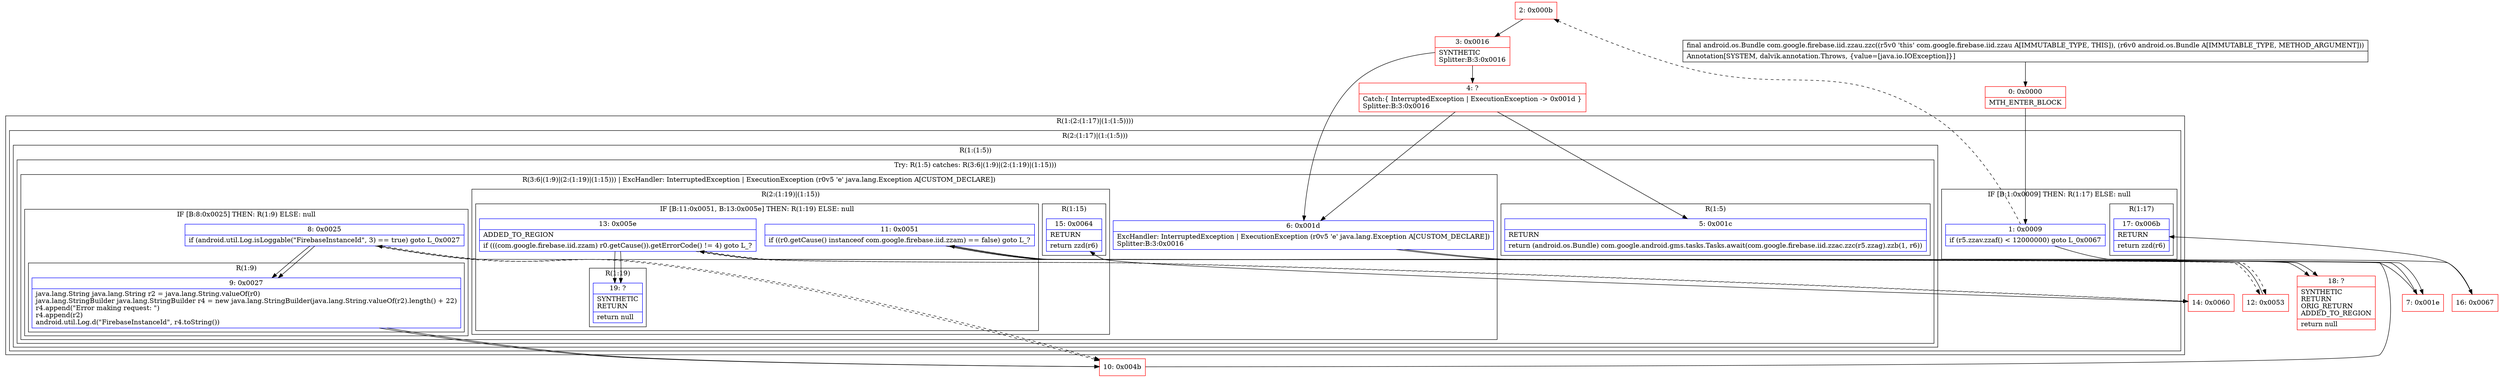 digraph "CFG forcom.google.firebase.iid.zzau.zzc(Landroid\/os\/Bundle;)Landroid\/os\/Bundle;" {
subgraph cluster_Region_677213410 {
label = "R(1:(2:(1:17)|(1:(1:5))))";
node [shape=record,color=blue];
subgraph cluster_Region_2059193563 {
label = "R(2:(1:17)|(1:(1:5)))";
node [shape=record,color=blue];
subgraph cluster_IfRegion_1512393653 {
label = "IF [B:1:0x0009] THEN: R(1:17) ELSE: null";
node [shape=record,color=blue];
Node_1 [shape=record,label="{1\:\ 0x0009|if (r5.zzav.zzaf() \< 12000000) goto L_0x0067\l}"];
subgraph cluster_Region_559908194 {
label = "R(1:17)";
node [shape=record,color=blue];
Node_17 [shape=record,label="{17\:\ 0x006b|RETURN\l|return zzd(r6)\l}"];
}
}
subgraph cluster_Region_1659248591 {
label = "R(1:(1:5))";
node [shape=record,color=blue];
subgraph cluster_TryCatchRegion_2124471644 {
label = "Try: R(1:5) catches: R(3:6|(1:9)|(2:(1:19)|(1:15)))";
node [shape=record,color=blue];
subgraph cluster_Region_245914078 {
label = "R(1:5)";
node [shape=record,color=blue];
Node_5 [shape=record,label="{5\:\ 0x001c|RETURN\l|return (android.os.Bundle) com.google.android.gms.tasks.Tasks.await(com.google.firebase.iid.zzac.zzc(r5.zzag).zzb(1, r6))\l}"];
}
subgraph cluster_Region_1392617980 {
label = "R(3:6|(1:9)|(2:(1:19)|(1:15))) | ExcHandler: InterruptedException \| ExecutionException (r0v5 'e' java.lang.Exception A[CUSTOM_DECLARE])\l";
node [shape=record,color=blue];
Node_6 [shape=record,label="{6\:\ 0x001d|ExcHandler: InterruptedException \| ExecutionException (r0v5 'e' java.lang.Exception A[CUSTOM_DECLARE])\lSplitter:B:3:0x0016\l}"];
subgraph cluster_IfRegion_21748788 {
label = "IF [B:8:0x0025] THEN: R(1:9) ELSE: null";
node [shape=record,color=blue];
Node_8 [shape=record,label="{8\:\ 0x0025|if (android.util.Log.isLoggable(\"FirebaseInstanceId\", 3) == true) goto L_0x0027\l}"];
subgraph cluster_Region_1830939664 {
label = "R(1:9)";
node [shape=record,color=blue];
Node_9 [shape=record,label="{9\:\ 0x0027|java.lang.String java.lang.String r2 = java.lang.String.valueOf(r0)\ljava.lang.StringBuilder java.lang.StringBuilder r4 = new java.lang.StringBuilder(java.lang.String.valueOf(r2).length() + 22)\lr4.append(\"Error making request: \")\lr4.append(r2)\landroid.util.Log.d(\"FirebaseInstanceId\", r4.toString())\l}"];
}
}
subgraph cluster_Region_2046405500 {
label = "R(2:(1:19)|(1:15))";
node [shape=record,color=blue];
subgraph cluster_IfRegion_894663476 {
label = "IF [B:11:0x0051, B:13:0x005e] THEN: R(1:19) ELSE: null";
node [shape=record,color=blue];
Node_11 [shape=record,label="{11\:\ 0x0051|if ((r0.getCause() instanceof com.google.firebase.iid.zzam) == false) goto L_?\l}"];
Node_13 [shape=record,label="{13\:\ 0x005e|ADDED_TO_REGION\l|if (((com.google.firebase.iid.zzam) r0.getCause()).getErrorCode() != 4) goto L_?\l}"];
subgraph cluster_Region_1799584299 {
label = "R(1:19)";
node [shape=record,color=blue];
Node_19 [shape=record,label="{19\:\ ?|SYNTHETIC\lRETURN\l|return null\l}"];
}
}
subgraph cluster_Region_884384011 {
label = "R(1:15)";
node [shape=record,color=blue];
Node_15 [shape=record,label="{15\:\ 0x0064|RETURN\l|return zzd(r6)\l}"];
}
}
}
}
}
}
}
subgraph cluster_Region_1392617980 {
label = "R(3:6|(1:9)|(2:(1:19)|(1:15))) | ExcHandler: InterruptedException \| ExecutionException (r0v5 'e' java.lang.Exception A[CUSTOM_DECLARE])\l";
node [shape=record,color=blue];
Node_6 [shape=record,label="{6\:\ 0x001d|ExcHandler: InterruptedException \| ExecutionException (r0v5 'e' java.lang.Exception A[CUSTOM_DECLARE])\lSplitter:B:3:0x0016\l}"];
subgraph cluster_IfRegion_21748788 {
label = "IF [B:8:0x0025] THEN: R(1:9) ELSE: null";
node [shape=record,color=blue];
Node_8 [shape=record,label="{8\:\ 0x0025|if (android.util.Log.isLoggable(\"FirebaseInstanceId\", 3) == true) goto L_0x0027\l}"];
subgraph cluster_Region_1830939664 {
label = "R(1:9)";
node [shape=record,color=blue];
Node_9 [shape=record,label="{9\:\ 0x0027|java.lang.String java.lang.String r2 = java.lang.String.valueOf(r0)\ljava.lang.StringBuilder java.lang.StringBuilder r4 = new java.lang.StringBuilder(java.lang.String.valueOf(r2).length() + 22)\lr4.append(\"Error making request: \")\lr4.append(r2)\landroid.util.Log.d(\"FirebaseInstanceId\", r4.toString())\l}"];
}
}
subgraph cluster_Region_2046405500 {
label = "R(2:(1:19)|(1:15))";
node [shape=record,color=blue];
subgraph cluster_IfRegion_894663476 {
label = "IF [B:11:0x0051, B:13:0x005e] THEN: R(1:19) ELSE: null";
node [shape=record,color=blue];
Node_11 [shape=record,label="{11\:\ 0x0051|if ((r0.getCause() instanceof com.google.firebase.iid.zzam) == false) goto L_?\l}"];
Node_13 [shape=record,label="{13\:\ 0x005e|ADDED_TO_REGION\l|if (((com.google.firebase.iid.zzam) r0.getCause()).getErrorCode() != 4) goto L_?\l}"];
subgraph cluster_Region_1799584299 {
label = "R(1:19)";
node [shape=record,color=blue];
Node_19 [shape=record,label="{19\:\ ?|SYNTHETIC\lRETURN\l|return null\l}"];
}
}
subgraph cluster_Region_884384011 {
label = "R(1:15)";
node [shape=record,color=blue];
Node_15 [shape=record,label="{15\:\ 0x0064|RETURN\l|return zzd(r6)\l}"];
}
}
}
Node_0 [shape=record,color=red,label="{0\:\ 0x0000|MTH_ENTER_BLOCK\l}"];
Node_2 [shape=record,color=red,label="{2\:\ 0x000b}"];
Node_3 [shape=record,color=red,label="{3\:\ 0x0016|SYNTHETIC\lSplitter:B:3:0x0016\l}"];
Node_4 [shape=record,color=red,label="{4\:\ ?|Catch:\{ InterruptedException \| ExecutionException \-\> 0x001d \}\lSplitter:B:3:0x0016\l}"];
Node_7 [shape=record,color=red,label="{7\:\ 0x001e}"];
Node_10 [shape=record,color=red,label="{10\:\ 0x004b}"];
Node_12 [shape=record,color=red,label="{12\:\ 0x0053}"];
Node_14 [shape=record,color=red,label="{14\:\ 0x0060}"];
Node_16 [shape=record,color=red,label="{16\:\ 0x0067}"];
Node_18 [shape=record,color=red,label="{18\:\ ?|SYNTHETIC\lRETURN\lORIG_RETURN\lADDED_TO_REGION\l|return null\l}"];
MethodNode[shape=record,label="{final android.os.Bundle com.google.firebase.iid.zzau.zzc((r5v0 'this' com.google.firebase.iid.zzau A[IMMUTABLE_TYPE, THIS]), (r6v0 android.os.Bundle A[IMMUTABLE_TYPE, METHOD_ARGUMENT]))  | Annotation[SYSTEM, dalvik.annotation.Throws, \{value=[java.io.IOException]\}]\l}"];
MethodNode -> Node_0;
Node_1 -> Node_2[style=dashed];
Node_1 -> Node_16;
Node_6 -> Node_7;
Node_8 -> Node_9;
Node_8 -> Node_10[style=dashed];
Node_9 -> Node_10;
Node_11 -> Node_12[style=dashed];
Node_11 -> Node_18;
Node_13 -> Node_14[style=dashed];
Node_13 -> Node_19;
Node_6 -> Node_7;
Node_8 -> Node_9;
Node_8 -> Node_10[style=dashed];
Node_9 -> Node_10;
Node_11 -> Node_12[style=dashed];
Node_11 -> Node_18;
Node_13 -> Node_14[style=dashed];
Node_13 -> Node_19;
Node_0 -> Node_1;
Node_2 -> Node_3;
Node_3 -> Node_4;
Node_3 -> Node_6;
Node_4 -> Node_5;
Node_4 -> Node_6;
Node_7 -> Node_8;
Node_10 -> Node_11;
Node_12 -> Node_13;
Node_14 -> Node_15;
Node_16 -> Node_17;
}

